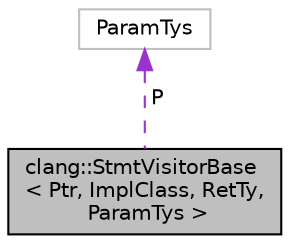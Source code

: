 digraph "clang::StmtVisitorBase&lt; Ptr, ImplClass, RetTy, ParamTys &gt;"
{
 // LATEX_PDF_SIZE
  bgcolor="transparent";
  edge [fontname="Helvetica",fontsize="10",labelfontname="Helvetica",labelfontsize="10"];
  node [fontname="Helvetica",fontsize="10",shape=record];
  Node1 [label="clang::StmtVisitorBase\l\< Ptr, ImplClass, RetTy,\l ParamTys \>",height=0.2,width=0.4,color="black", fillcolor="grey75", style="filled", fontcolor="black",tooltip="StmtVisitorBase - This class implements a simple visitor for Stmt subclasses."];
  Node2 -> Node1 [dir="back",color="darkorchid3",fontsize="10",style="dashed",label=" P" ,fontname="Helvetica"];
  Node2 [label="ParamTys",height=0.2,width=0.4,color="grey75",tooltip=" "];
}
